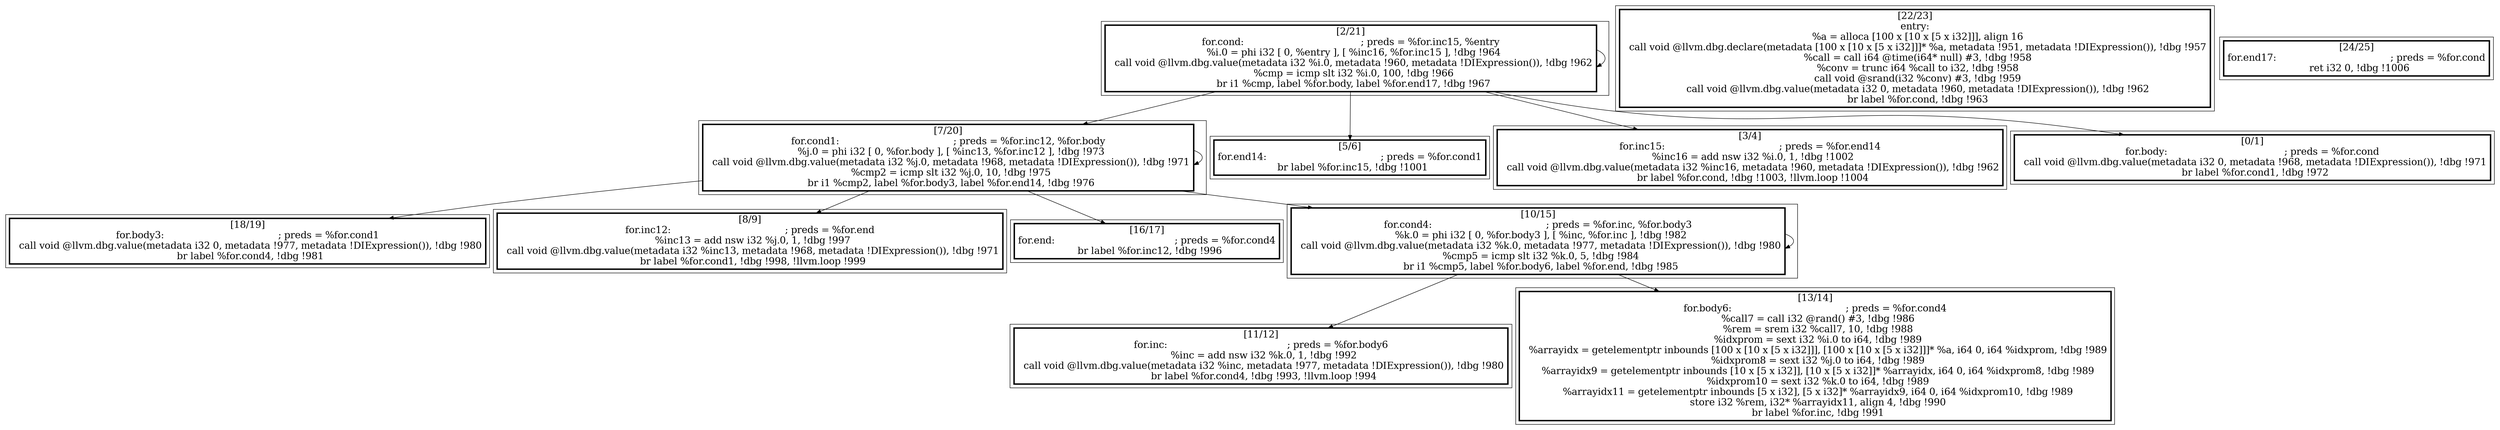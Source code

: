 
digraph G {



node65->node67 [ ]
node63->node59 [ ]
node65->node60 [ ]
node65->node69 [ ]
node63->node65 [ ]
node65->node65 [ ]
node68->node66 [ ]
node65->node68 [ ]
node63->node58 [ ]
node63->node57 [ ]
node68->node68 [ ]
node68->node64 [ ]
node63->node63 [ ]


subgraph cluster11 {


node68 [penwidth=3.0,fontsize=20,shape=rectangle,label="[10/15]
for.cond4:                                        ; preds = %for.inc, %for.body3
  %k.0 = phi i32 [ 0, %for.body3 ], [ %inc, %for.inc ], !dbg !982
  call void @llvm.dbg.value(metadata i32 %k.0, metadata !977, metadata !DIExpression()), !dbg !980
  %cmp5 = icmp slt i32 %k.0, 5, !dbg !984
  br i1 %cmp5, label %for.body6, label %for.end, !dbg !985
" ]



}

subgraph cluster10 {


node67 [penwidth=3.0,fontsize=20,shape=rectangle,label="[18/19]
for.body3:                                        ; preds = %for.cond1
  call void @llvm.dbg.value(metadata i32 0, metadata !977, metadata !DIExpression()), !dbg !980
  br label %for.cond4, !dbg !981
" ]



}

subgraph cluster9 {


node66 [penwidth=3.0,fontsize=20,shape=rectangle,label="[11/12]
for.inc:                                          ; preds = %for.body6
  %inc = add nsw i32 %k.0, 1, !dbg !992
  call void @llvm.dbg.value(metadata i32 %inc, metadata !977, metadata !DIExpression()), !dbg !980
  br label %for.cond4, !dbg !993, !llvm.loop !994
" ]



}

subgraph cluster8 {


node65 [penwidth=3.0,fontsize=20,shape=rectangle,label="[7/20]
for.cond1:                                        ; preds = %for.inc12, %for.body
  %j.0 = phi i32 [ 0, %for.body ], [ %inc13, %for.inc12 ], !dbg !973
  call void @llvm.dbg.value(metadata i32 %j.0, metadata !968, metadata !DIExpression()), !dbg !971
  %cmp2 = icmp slt i32 %j.0, 10, !dbg !975
  br i1 %cmp2, label %for.body3, label %for.end14, !dbg !976
" ]



}

subgraph cluster7 {


node64 [penwidth=3.0,fontsize=20,shape=rectangle,label="[13/14]
for.body6:                                        ; preds = %for.cond4
  %call7 = call i32 @rand() #3, !dbg !986
  %rem = srem i32 %call7, 10, !dbg !988
  %idxprom = sext i32 %i.0 to i64, !dbg !989
  %arrayidx = getelementptr inbounds [100 x [10 x [5 x i32]]], [100 x [10 x [5 x i32]]]* %a, i64 0, i64 %idxprom, !dbg !989
  %idxprom8 = sext i32 %j.0 to i64, !dbg !989
  %arrayidx9 = getelementptr inbounds [10 x [5 x i32]], [10 x [5 x i32]]* %arrayidx, i64 0, i64 %idxprom8, !dbg !989
  %idxprom10 = sext i32 %k.0 to i64, !dbg !989
  %arrayidx11 = getelementptr inbounds [5 x i32], [5 x i32]* %arrayidx9, i64 0, i64 %idxprom10, !dbg !989
  store i32 %rem, i32* %arrayidx11, align 4, !dbg !990
  br label %for.inc, !dbg !991
" ]



}

subgraph cluster6 {


node63 [penwidth=3.0,fontsize=20,shape=rectangle,label="[2/21]
for.cond:                                         ; preds = %for.inc15, %entry
  %i.0 = phi i32 [ 0, %entry ], [ %inc16, %for.inc15 ], !dbg !964
  call void @llvm.dbg.value(metadata i32 %i.0, metadata !960, metadata !DIExpression()), !dbg !962
  %cmp = icmp slt i32 %i.0, 100, !dbg !966
  br i1 %cmp, label %for.body, label %for.end17, !dbg !967
" ]



}

subgraph cluster0 {


node57 [penwidth=3.0,fontsize=20,shape=rectangle,label="[0/1]
for.body:                                         ; preds = %for.cond
  call void @llvm.dbg.value(metadata i32 0, metadata !968, metadata !DIExpression()), !dbg !971
  br label %for.cond1, !dbg !972
" ]



}

subgraph cluster12 {


node69 [penwidth=3.0,fontsize=20,shape=rectangle,label="[16/17]
for.end:                                          ; preds = %for.cond4
  br label %for.inc12, !dbg !996
" ]



}

subgraph cluster5 {


node62 [penwidth=3.0,fontsize=20,shape=rectangle,label="[22/23]
entry:
  %a = alloca [100 x [10 x [5 x i32]]], align 16
  call void @llvm.dbg.declare(metadata [100 x [10 x [5 x i32]]]* %a, metadata !951, metadata !DIExpression()), !dbg !957
  %call = call i64 @time(i64* null) #3, !dbg !958
  %conv = trunc i64 %call to i32, !dbg !958
  call void @srand(i32 %conv) #3, !dbg !959
  call void @llvm.dbg.value(metadata i32 0, metadata !960, metadata !DIExpression()), !dbg !962
  br label %for.cond, !dbg !963
" ]



}

subgraph cluster1 {


node58 [penwidth=3.0,fontsize=20,shape=rectangle,label="[3/4]
for.inc15:                                        ; preds = %for.end14
  %inc16 = add nsw i32 %i.0, 1, !dbg !1002
  call void @llvm.dbg.value(metadata i32 %inc16, metadata !960, metadata !DIExpression()), !dbg !962
  br label %for.cond, !dbg !1003, !llvm.loop !1004
" ]



}

subgraph cluster2 {


node59 [penwidth=3.0,fontsize=20,shape=rectangle,label="[5/6]
for.end14:                                        ; preds = %for.cond1
  br label %for.inc15, !dbg !1001
" ]



}

subgraph cluster3 {


node60 [penwidth=3.0,fontsize=20,shape=rectangle,label="[8/9]
for.inc12:                                        ; preds = %for.end
  %inc13 = add nsw i32 %j.0, 1, !dbg !997
  call void @llvm.dbg.value(metadata i32 %inc13, metadata !968, metadata !DIExpression()), !dbg !971
  br label %for.cond1, !dbg !998, !llvm.loop !999
" ]



}

subgraph cluster4 {


node61 [penwidth=3.0,fontsize=20,shape=rectangle,label="[24/25]
for.end17:                                        ; preds = %for.cond
  ret i32 0, !dbg !1006
" ]



}

}

